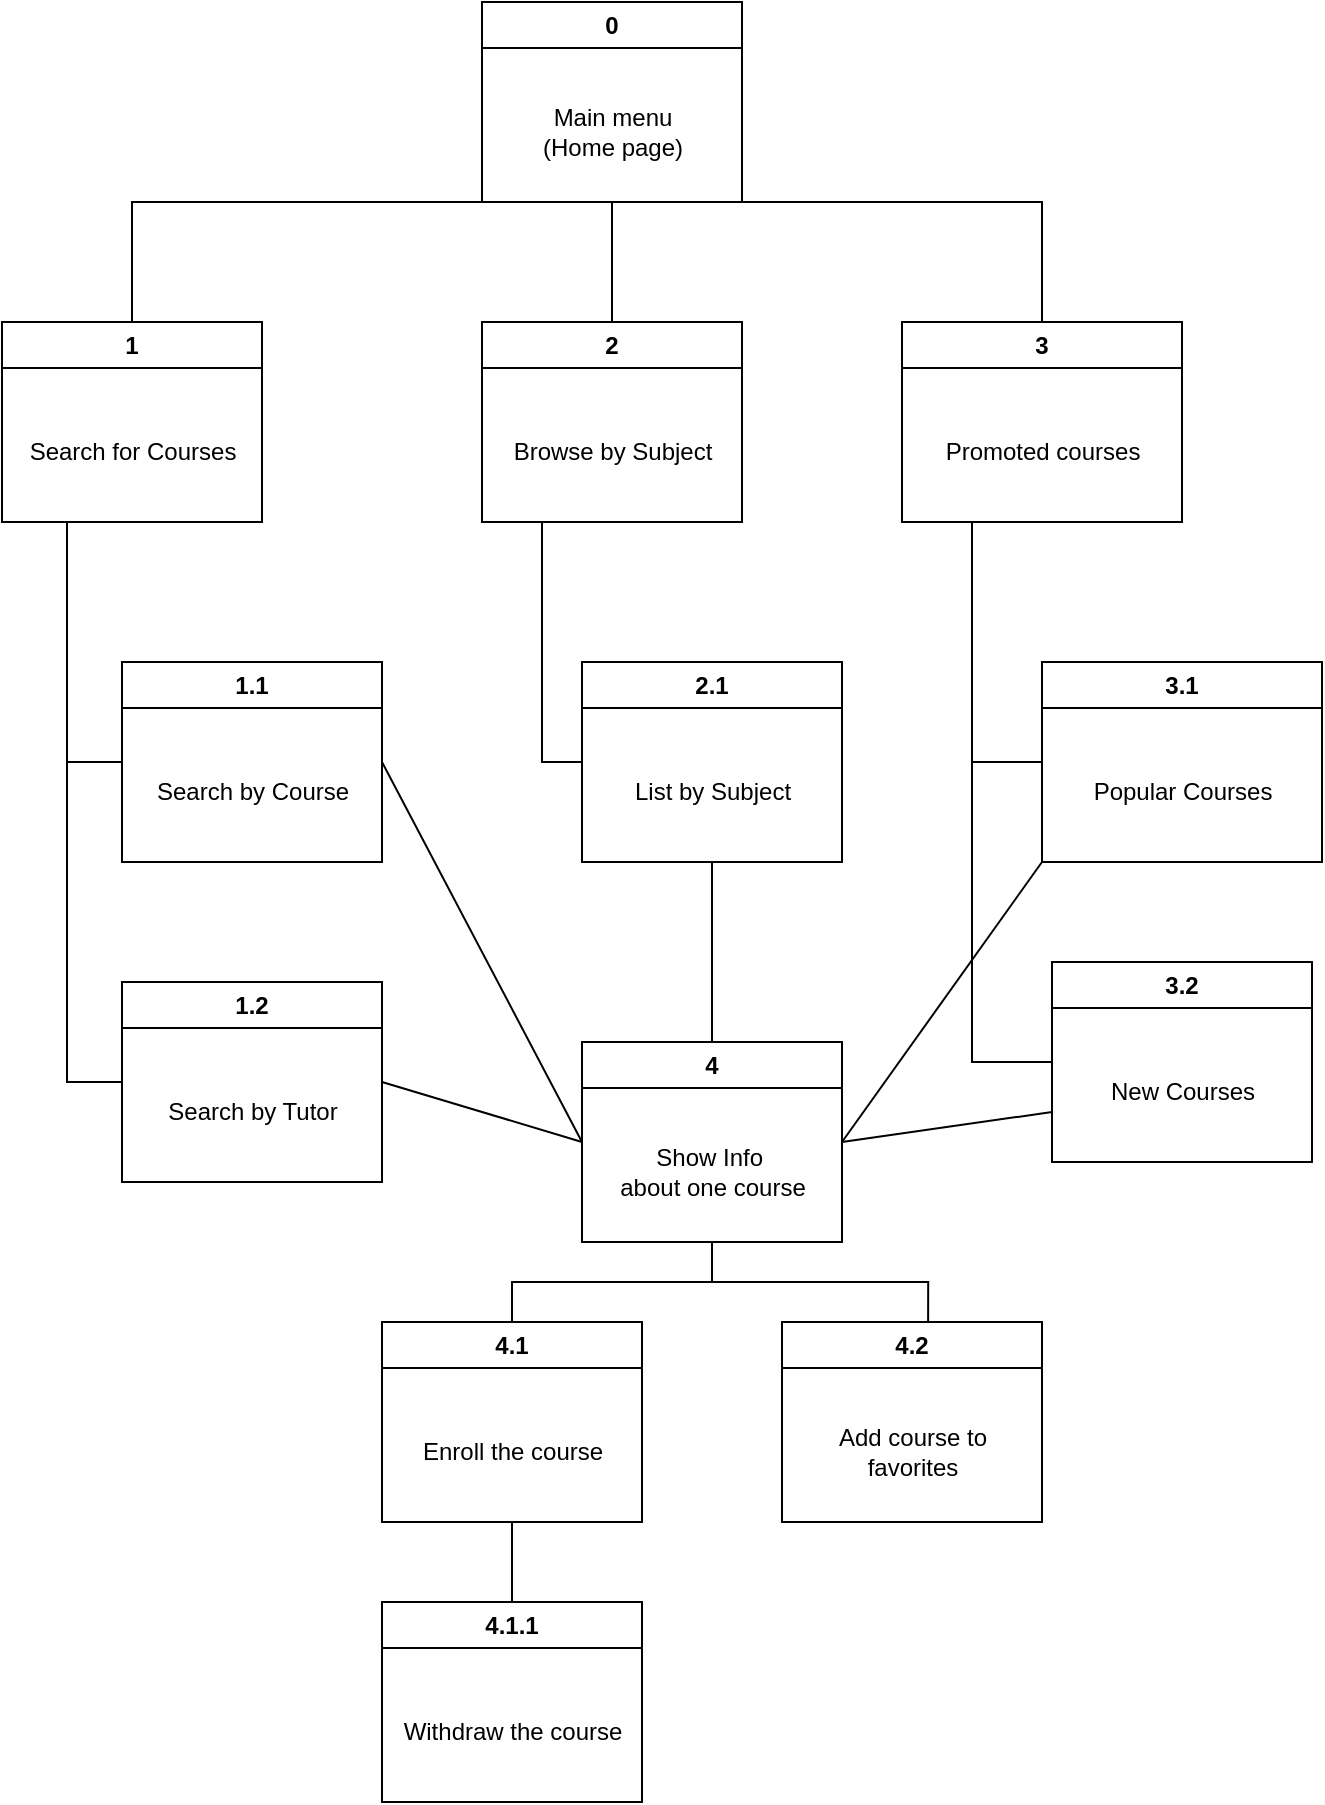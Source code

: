 <mxfile version="21.2.8" type="device">
  <diagram name="Page-1" id="v6dn-JEv8c6cozMCZ4M5">
    <mxGraphModel dx="864" dy="514" grid="1" gridSize="10" guides="1" tooltips="1" connect="1" arrows="1" fold="1" page="1" pageScale="1" pageWidth="850" pageHeight="1100" math="0" shadow="0">
      <root>
        <mxCell id="0" />
        <mxCell id="1" parent="0" />
        <mxCell id="5RDlhihg--RsLZpTW5sZ-24" style="edgeStyle=orthogonalEdgeStyle;rounded=0;orthogonalLoop=1;jettySize=auto;html=1;exitX=0;exitY=0.75;exitDx=0;exitDy=0;entryX=0.5;entryY=0;entryDx=0;entryDy=0;endArrow=none;endFill=0;" edge="1" parent="1" source="5RDlhihg--RsLZpTW5sZ-2" target="5RDlhihg--RsLZpTW5sZ-5">
          <mxGeometry relative="1" as="geometry">
            <Array as="points">
              <mxPoint x="360" y="130" />
              <mxPoint x="185" y="130" />
            </Array>
          </mxGeometry>
        </mxCell>
        <mxCell id="5RDlhihg--RsLZpTW5sZ-25" style="edgeStyle=orthogonalEdgeStyle;rounded=0;orthogonalLoop=1;jettySize=auto;html=1;exitX=1;exitY=0.75;exitDx=0;exitDy=0;entryX=0.5;entryY=0;entryDx=0;entryDy=0;endArrow=none;endFill=0;" edge="1" parent="1" source="5RDlhihg--RsLZpTW5sZ-2" target="5RDlhihg--RsLZpTW5sZ-9">
          <mxGeometry relative="1" as="geometry">
            <Array as="points">
              <mxPoint x="490" y="130" />
              <mxPoint x="640" y="130" />
            </Array>
          </mxGeometry>
        </mxCell>
        <mxCell id="5RDlhihg--RsLZpTW5sZ-26" style="edgeStyle=orthogonalEdgeStyle;rounded=0;orthogonalLoop=1;jettySize=auto;html=1;exitX=0.5;exitY=1;exitDx=0;exitDy=0;entryX=0.5;entryY=0;entryDx=0;entryDy=0;endArrow=none;endFill=0;" edge="1" parent="1" source="5RDlhihg--RsLZpTW5sZ-2" target="5RDlhihg--RsLZpTW5sZ-7">
          <mxGeometry relative="1" as="geometry" />
        </mxCell>
        <mxCell id="5RDlhihg--RsLZpTW5sZ-2" value="0" style="swimlane;whiteSpace=wrap;html=1;" vertex="1" parent="1">
          <mxGeometry x="360" y="30" width="130" height="100" as="geometry" />
        </mxCell>
        <mxCell id="5RDlhihg--RsLZpTW5sZ-3" value="Main menu&lt;br&gt;(Home page)" style="text;html=1;align=center;verticalAlign=middle;resizable=0;points=[];autosize=1;strokeColor=none;fillColor=none;" vertex="1" parent="5RDlhihg--RsLZpTW5sZ-2">
          <mxGeometry x="20" y="45" width="90" height="40" as="geometry" />
        </mxCell>
        <mxCell id="5RDlhihg--RsLZpTW5sZ-29" style="edgeStyle=orthogonalEdgeStyle;rounded=0;orthogonalLoop=1;jettySize=auto;html=1;exitX=0.25;exitY=1;exitDx=0;exitDy=0;entryX=0;entryY=0.5;entryDx=0;entryDy=0;endArrow=none;endFill=0;" edge="1" parent="1" source="5RDlhihg--RsLZpTW5sZ-5" target="5RDlhihg--RsLZpTW5sZ-20">
          <mxGeometry relative="1" as="geometry" />
        </mxCell>
        <mxCell id="5RDlhihg--RsLZpTW5sZ-30" style="edgeStyle=orthogonalEdgeStyle;rounded=0;orthogonalLoop=1;jettySize=auto;html=1;exitX=0.25;exitY=1;exitDx=0;exitDy=0;entryX=0;entryY=0.5;entryDx=0;entryDy=0;endArrow=none;endFill=0;" edge="1" parent="1" source="5RDlhihg--RsLZpTW5sZ-5" target="5RDlhihg--RsLZpTW5sZ-27">
          <mxGeometry relative="1" as="geometry" />
        </mxCell>
        <mxCell id="5RDlhihg--RsLZpTW5sZ-5" value="1" style="swimlane;whiteSpace=wrap;html=1;" vertex="1" parent="1">
          <mxGeometry x="120" y="190" width="130" height="100" as="geometry" />
        </mxCell>
        <mxCell id="5RDlhihg--RsLZpTW5sZ-6" value="Search for Courses" style="text;html=1;align=center;verticalAlign=middle;resizable=0;points=[];autosize=1;strokeColor=none;fillColor=none;" vertex="1" parent="5RDlhihg--RsLZpTW5sZ-5">
          <mxGeometry y="50" width="130" height="30" as="geometry" />
        </mxCell>
        <mxCell id="5RDlhihg--RsLZpTW5sZ-33" style="rounded=0;orthogonalLoop=1;jettySize=auto;html=1;exitX=0.25;exitY=1;exitDx=0;exitDy=0;entryX=0;entryY=0.5;entryDx=0;entryDy=0;edgeStyle=orthogonalEdgeStyle;endArrow=none;endFill=0;" edge="1" parent="1" source="5RDlhihg--RsLZpTW5sZ-7" target="5RDlhihg--RsLZpTW5sZ-31">
          <mxGeometry relative="1" as="geometry">
            <Array as="points">
              <mxPoint x="390" y="290" />
              <mxPoint x="390" y="410" />
            </Array>
          </mxGeometry>
        </mxCell>
        <mxCell id="5RDlhihg--RsLZpTW5sZ-7" value="2" style="swimlane;whiteSpace=wrap;html=1;" vertex="1" parent="1">
          <mxGeometry x="360" y="190" width="130" height="100" as="geometry" />
        </mxCell>
        <mxCell id="5RDlhihg--RsLZpTW5sZ-8" value="Browse by Subject" style="text;html=1;align=center;verticalAlign=middle;resizable=0;points=[];autosize=1;strokeColor=none;fillColor=none;" vertex="1" parent="5RDlhihg--RsLZpTW5sZ-7">
          <mxGeometry x="5" y="50" width="120" height="30" as="geometry" />
        </mxCell>
        <mxCell id="5RDlhihg--RsLZpTW5sZ-39" style="edgeStyle=orthogonalEdgeStyle;rounded=0;orthogonalLoop=1;jettySize=auto;html=1;exitX=0.25;exitY=1;exitDx=0;exitDy=0;entryX=0;entryY=0.5;entryDx=0;entryDy=0;endArrow=none;endFill=0;" edge="1" parent="1" source="5RDlhihg--RsLZpTW5sZ-9" target="5RDlhihg--RsLZpTW5sZ-34">
          <mxGeometry relative="1" as="geometry" />
        </mxCell>
        <mxCell id="5RDlhihg--RsLZpTW5sZ-51" style="edgeStyle=orthogonalEdgeStyle;rounded=0;orthogonalLoop=1;jettySize=auto;html=1;exitX=0.25;exitY=1;exitDx=0;exitDy=0;entryX=0;entryY=0.5;entryDx=0;entryDy=0;endArrow=none;endFill=0;" edge="1" parent="1" source="5RDlhihg--RsLZpTW5sZ-9" target="5RDlhihg--RsLZpTW5sZ-36">
          <mxGeometry relative="1" as="geometry" />
        </mxCell>
        <mxCell id="5RDlhihg--RsLZpTW5sZ-9" value="3" style="swimlane;whiteSpace=wrap;html=1;" vertex="1" parent="1">
          <mxGeometry x="570" y="190" width="140" height="100" as="geometry" />
        </mxCell>
        <mxCell id="5RDlhihg--RsLZpTW5sZ-10" value="Promoted courses" style="text;html=1;align=center;verticalAlign=middle;resizable=0;points=[];autosize=1;strokeColor=none;fillColor=none;" vertex="1" parent="5RDlhihg--RsLZpTW5sZ-9">
          <mxGeometry x="10" y="50" width="120" height="30" as="geometry" />
        </mxCell>
        <mxCell id="5RDlhihg--RsLZpTW5sZ-42" style="rounded=0;orthogonalLoop=1;jettySize=auto;html=1;exitX=1;exitY=0.5;exitDx=0;exitDy=0;entryX=0;entryY=0.5;entryDx=0;entryDy=0;endArrow=none;endFill=0;" edge="1" parent="1" source="5RDlhihg--RsLZpTW5sZ-20" target="5RDlhihg--RsLZpTW5sZ-40">
          <mxGeometry relative="1" as="geometry" />
        </mxCell>
        <mxCell id="5RDlhihg--RsLZpTW5sZ-20" value="1.1" style="swimlane;whiteSpace=wrap;html=1;" vertex="1" parent="1">
          <mxGeometry x="180" y="360" width="130" height="100" as="geometry" />
        </mxCell>
        <mxCell id="5RDlhihg--RsLZpTW5sZ-21" value="Search by Course" style="text;html=1;align=center;verticalAlign=middle;resizable=0;points=[];autosize=1;strokeColor=none;fillColor=none;" vertex="1" parent="5RDlhihg--RsLZpTW5sZ-20">
          <mxGeometry x="5" y="50" width="120" height="30" as="geometry" />
        </mxCell>
        <mxCell id="5RDlhihg--RsLZpTW5sZ-43" style="rounded=0;orthogonalLoop=1;jettySize=auto;html=1;exitX=1;exitY=0.5;exitDx=0;exitDy=0;endArrow=none;endFill=0;" edge="1" parent="1" source="5RDlhihg--RsLZpTW5sZ-27">
          <mxGeometry relative="1" as="geometry">
            <mxPoint x="410" y="600" as="targetPoint" />
          </mxGeometry>
        </mxCell>
        <mxCell id="5RDlhihg--RsLZpTW5sZ-27" value="1.2" style="swimlane;whiteSpace=wrap;html=1;" vertex="1" parent="1">
          <mxGeometry x="180" y="520" width="130" height="100" as="geometry" />
        </mxCell>
        <mxCell id="5RDlhihg--RsLZpTW5sZ-28" value="Search by Tutor" style="text;html=1;align=center;verticalAlign=middle;resizable=0;points=[];autosize=1;strokeColor=none;fillColor=none;" vertex="1" parent="5RDlhihg--RsLZpTW5sZ-27">
          <mxGeometry x="10" y="50" width="110" height="30" as="geometry" />
        </mxCell>
        <mxCell id="5RDlhihg--RsLZpTW5sZ-44" style="edgeStyle=orthogonalEdgeStyle;rounded=0;orthogonalLoop=1;jettySize=auto;html=1;exitX=0.5;exitY=1;exitDx=0;exitDy=0;entryX=0.5;entryY=0;entryDx=0;entryDy=0;endArrow=none;endFill=0;" edge="1" parent="1" source="5RDlhihg--RsLZpTW5sZ-31" target="5RDlhihg--RsLZpTW5sZ-40">
          <mxGeometry relative="1" as="geometry" />
        </mxCell>
        <mxCell id="5RDlhihg--RsLZpTW5sZ-31" value="2.1" style="swimlane;whiteSpace=wrap;html=1;" vertex="1" parent="1">
          <mxGeometry x="410" y="360" width="130" height="100" as="geometry" />
        </mxCell>
        <mxCell id="5RDlhihg--RsLZpTW5sZ-32" value="List by Subject" style="text;html=1;align=center;verticalAlign=middle;resizable=0;points=[];autosize=1;strokeColor=none;fillColor=none;" vertex="1" parent="5RDlhihg--RsLZpTW5sZ-31">
          <mxGeometry x="15" y="50" width="100" height="30" as="geometry" />
        </mxCell>
        <mxCell id="5RDlhihg--RsLZpTW5sZ-45" style="rounded=0;orthogonalLoop=1;jettySize=auto;html=1;exitX=0;exitY=1;exitDx=0;exitDy=0;entryX=1;entryY=0.5;entryDx=0;entryDy=0;endArrow=none;endFill=0;" edge="1" parent="1" source="5RDlhihg--RsLZpTW5sZ-34" target="5RDlhihg--RsLZpTW5sZ-40">
          <mxGeometry relative="1" as="geometry" />
        </mxCell>
        <mxCell id="5RDlhihg--RsLZpTW5sZ-34" value="3.1" style="swimlane;whiteSpace=wrap;html=1;" vertex="1" parent="1">
          <mxGeometry x="640" y="360" width="140" height="100" as="geometry" />
        </mxCell>
        <mxCell id="5RDlhihg--RsLZpTW5sZ-35" value="Popular Courses" style="text;html=1;align=center;verticalAlign=middle;resizable=0;points=[];autosize=1;strokeColor=none;fillColor=none;" vertex="1" parent="5RDlhihg--RsLZpTW5sZ-34">
          <mxGeometry x="15" y="50" width="110" height="30" as="geometry" />
        </mxCell>
        <mxCell id="5RDlhihg--RsLZpTW5sZ-46" style="rounded=0;orthogonalLoop=1;jettySize=auto;html=1;exitX=0;exitY=0.75;exitDx=0;exitDy=0;entryX=1;entryY=0.5;entryDx=0;entryDy=0;endArrow=none;endFill=0;" edge="1" parent="1" source="5RDlhihg--RsLZpTW5sZ-36" target="5RDlhihg--RsLZpTW5sZ-40">
          <mxGeometry relative="1" as="geometry" />
        </mxCell>
        <mxCell id="5RDlhihg--RsLZpTW5sZ-36" value="3.2" style="swimlane;whiteSpace=wrap;html=1;" vertex="1" parent="1">
          <mxGeometry x="645" y="510" width="130" height="100" as="geometry" />
        </mxCell>
        <mxCell id="5RDlhihg--RsLZpTW5sZ-37" value="New Courses" style="text;html=1;align=center;verticalAlign=middle;resizable=0;points=[];autosize=1;strokeColor=none;fillColor=none;" vertex="1" parent="5RDlhihg--RsLZpTW5sZ-36">
          <mxGeometry x="15" y="50" width="100" height="30" as="geometry" />
        </mxCell>
        <mxCell id="5RDlhihg--RsLZpTW5sZ-57" style="edgeStyle=orthogonalEdgeStyle;rounded=0;orthogonalLoop=1;jettySize=auto;html=1;exitX=0.5;exitY=1;exitDx=0;exitDy=0;entryX=0.5;entryY=0;entryDx=0;entryDy=0;endArrow=none;endFill=0;" edge="1" parent="1" source="5RDlhihg--RsLZpTW5sZ-40" target="5RDlhihg--RsLZpTW5sZ-49">
          <mxGeometry relative="1" as="geometry" />
        </mxCell>
        <mxCell id="5RDlhihg--RsLZpTW5sZ-58" style="edgeStyle=orthogonalEdgeStyle;rounded=0;orthogonalLoop=1;jettySize=auto;html=1;exitX=0.5;exitY=1;exitDx=0;exitDy=0;entryX=0.562;entryY=0.01;entryDx=0;entryDy=0;entryPerimeter=0;endArrow=none;endFill=0;" edge="1" parent="1" source="5RDlhihg--RsLZpTW5sZ-40" target="5RDlhihg--RsLZpTW5sZ-47">
          <mxGeometry relative="1" as="geometry" />
        </mxCell>
        <mxCell id="5RDlhihg--RsLZpTW5sZ-40" value="4" style="swimlane;whiteSpace=wrap;html=1;" vertex="1" parent="1">
          <mxGeometry x="410" y="550" width="130" height="100" as="geometry" />
        </mxCell>
        <mxCell id="5RDlhihg--RsLZpTW5sZ-41" value="Show Info&amp;nbsp;&lt;br&gt;about one course" style="text;html=1;align=center;verticalAlign=middle;resizable=0;points=[];autosize=1;strokeColor=none;fillColor=none;" vertex="1" parent="5RDlhihg--RsLZpTW5sZ-40">
          <mxGeometry x="5" y="45" width="120" height="40" as="geometry" />
        </mxCell>
        <mxCell id="5RDlhihg--RsLZpTW5sZ-47" value="4.2" style="swimlane;whiteSpace=wrap;html=1;" vertex="1" parent="1">
          <mxGeometry x="510" y="690" width="130" height="100" as="geometry" />
        </mxCell>
        <mxCell id="5RDlhihg--RsLZpTW5sZ-48" value="Add course to&lt;br&gt;favorites" style="text;html=1;align=center;verticalAlign=middle;resizable=0;points=[];autosize=1;strokeColor=none;fillColor=none;" vertex="1" parent="5RDlhihg--RsLZpTW5sZ-47">
          <mxGeometry x="15" y="45" width="100" height="40" as="geometry" />
        </mxCell>
        <mxCell id="5RDlhihg--RsLZpTW5sZ-59" style="edgeStyle=orthogonalEdgeStyle;rounded=0;orthogonalLoop=1;jettySize=auto;html=1;exitX=0.5;exitY=1;exitDx=0;exitDy=0;entryX=0.5;entryY=0;entryDx=0;entryDy=0;endArrow=none;endFill=0;" edge="1" parent="1" source="5RDlhihg--RsLZpTW5sZ-49" target="5RDlhihg--RsLZpTW5sZ-52">
          <mxGeometry relative="1" as="geometry" />
        </mxCell>
        <mxCell id="5RDlhihg--RsLZpTW5sZ-49" value="4.1" style="swimlane;whiteSpace=wrap;html=1;" vertex="1" parent="1">
          <mxGeometry x="310" y="690" width="130" height="100" as="geometry" />
        </mxCell>
        <mxCell id="5RDlhihg--RsLZpTW5sZ-50" value="Enroll the course" style="text;html=1;align=center;verticalAlign=middle;resizable=0;points=[];autosize=1;strokeColor=none;fillColor=none;" vertex="1" parent="5RDlhihg--RsLZpTW5sZ-49">
          <mxGeometry x="10" y="50" width="110" height="30" as="geometry" />
        </mxCell>
        <mxCell id="5RDlhihg--RsLZpTW5sZ-52" value="4.1.1" style="swimlane;whiteSpace=wrap;html=1;" vertex="1" parent="1">
          <mxGeometry x="310" y="830" width="130" height="100" as="geometry" />
        </mxCell>
        <mxCell id="5RDlhihg--RsLZpTW5sZ-53" value="Withdraw the course" style="text;html=1;align=center;verticalAlign=middle;resizable=0;points=[];autosize=1;strokeColor=none;fillColor=none;" vertex="1" parent="5RDlhihg--RsLZpTW5sZ-52">
          <mxGeometry y="50" width="130" height="30" as="geometry" />
        </mxCell>
      </root>
    </mxGraphModel>
  </diagram>
</mxfile>

